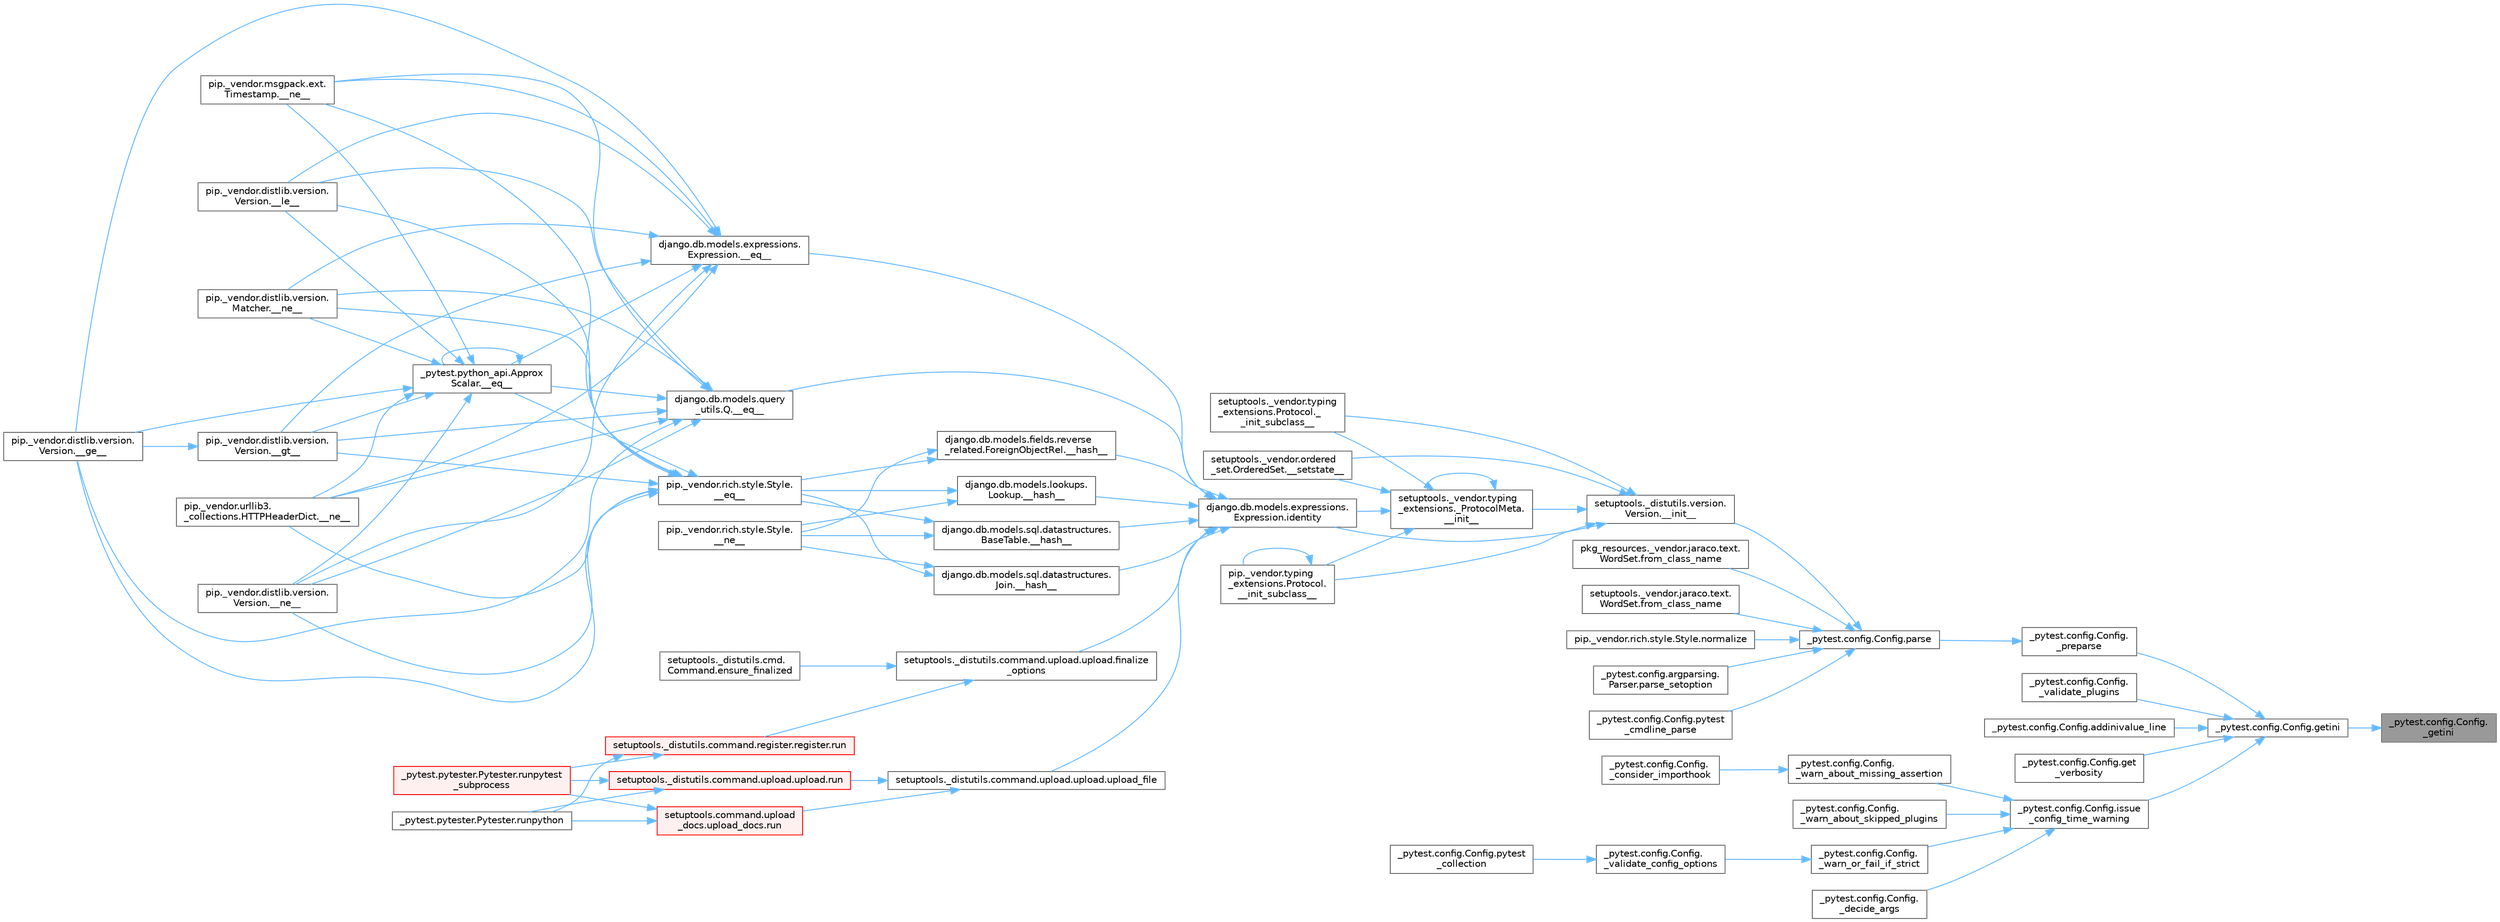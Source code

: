 digraph "_pytest.config.Config._getini"
{
 // LATEX_PDF_SIZE
  bgcolor="transparent";
  edge [fontname=Helvetica,fontsize=10,labelfontname=Helvetica,labelfontsize=10];
  node [fontname=Helvetica,fontsize=10,shape=box,height=0.2,width=0.4];
  rankdir="RL";
  Node1 [id="Node000001",label="_pytest.config.Config.\l_getini",height=0.2,width=0.4,color="gray40", fillcolor="grey60", style="filled", fontcolor="black",tooltip=" "];
  Node1 -> Node2 [id="edge1_Node000001_Node000002",dir="back",color="steelblue1",style="solid",tooltip=" "];
  Node2 [id="Node000002",label="_pytest.config.Config.getini",height=0.2,width=0.4,color="grey40", fillcolor="white", style="filled",URL="$class__pytest_1_1config_1_1_config.html#ab94c5b14992c192fc07d2141eb5f73e4",tooltip=" "];
  Node2 -> Node3 [id="edge2_Node000002_Node000003",dir="back",color="steelblue1",style="solid",tooltip=" "];
  Node3 [id="Node000003",label="_pytest.config.Config.\l_preparse",height=0.2,width=0.4,color="grey40", fillcolor="white", style="filled",URL="$class__pytest_1_1config_1_1_config.html#a42075e5c363cd77d2b0959a2e92335c6",tooltip=" "];
  Node3 -> Node4 [id="edge3_Node000003_Node000004",dir="back",color="steelblue1",style="solid",tooltip=" "];
  Node4 [id="Node000004",label="_pytest.config.Config.parse",height=0.2,width=0.4,color="grey40", fillcolor="white", style="filled",URL="$class__pytest_1_1config_1_1_config.html#a2e230a17444039d59c80383b27d5e373",tooltip=" "];
  Node4 -> Node5 [id="edge4_Node000004_Node000005",dir="back",color="steelblue1",style="solid",tooltip=" "];
  Node5 [id="Node000005",label="setuptools._distutils.version.\lVersion.__init__",height=0.2,width=0.4,color="grey40", fillcolor="white", style="filled",URL="$classsetuptools_1_1__distutils_1_1version_1_1_version.html#a6eb3c2f0d326644884717848b784e398",tooltip=" "];
  Node5 -> Node6 [id="edge5_Node000005_Node000006",dir="back",color="steelblue1",style="solid",tooltip=" "];
  Node6 [id="Node000006",label="setuptools._vendor.typing\l_extensions._ProtocolMeta.\l__init__",height=0.2,width=0.4,color="grey40", fillcolor="white", style="filled",URL="$classsetuptools_1_1__vendor_1_1typing__extensions_1_1___protocol_meta.html#a7bbaff8ac6d19534b46bca363ee0b43a",tooltip=" "];
  Node6 -> Node6 [id="edge6_Node000006_Node000006",dir="back",color="steelblue1",style="solid",tooltip=" "];
  Node6 -> Node7 [id="edge7_Node000006_Node000007",dir="back",color="steelblue1",style="solid",tooltip=" "];
  Node7 [id="Node000007",label="pip._vendor.typing\l_extensions.Protocol.\l__init_subclass__",height=0.2,width=0.4,color="grey40", fillcolor="white", style="filled",URL="$classpip_1_1__vendor_1_1typing__extensions_1_1_protocol.html#a2916efc86cebb8aba6deb7fd30b33988",tooltip=" "];
  Node7 -> Node7 [id="edge8_Node000007_Node000007",dir="back",color="steelblue1",style="solid",tooltip=" "];
  Node6 -> Node8 [id="edge9_Node000006_Node000008",dir="back",color="steelblue1",style="solid",tooltip=" "];
  Node8 [id="Node000008",label="setuptools._vendor.typing\l_extensions.Protocol._\l_init_subclass__",height=0.2,width=0.4,color="grey40", fillcolor="white", style="filled",URL="$classsetuptools_1_1__vendor_1_1typing__extensions_1_1_protocol.html#ac6cbebc092a4724ab3704c5334059874",tooltip=" "];
  Node6 -> Node9 [id="edge10_Node000006_Node000009",dir="back",color="steelblue1",style="solid",tooltip=" "];
  Node9 [id="Node000009",label="setuptools._vendor.ordered\l_set.OrderedSet.__setstate__",height=0.2,width=0.4,color="grey40", fillcolor="white", style="filled",URL="$classsetuptools_1_1__vendor_1_1ordered__set_1_1_ordered_set.html#aa7f7de9d987829525d06db565fe1b4a1",tooltip=" "];
  Node6 -> Node10 [id="edge11_Node000006_Node000010",dir="back",color="steelblue1",style="solid",tooltip=" "];
  Node10 [id="Node000010",label="django.db.models.expressions.\lExpression.identity",height=0.2,width=0.4,color="grey40", fillcolor="white", style="filled",URL="$classdjango_1_1db_1_1models_1_1expressions_1_1_expression.html#a10048810b5eb8641acf3bc150731b925",tooltip=" "];
  Node10 -> Node11 [id="edge12_Node000010_Node000011",dir="back",color="steelblue1",style="solid",tooltip=" "];
  Node11 [id="Node000011",label="django.db.models.expressions.\lExpression.__eq__",height=0.2,width=0.4,color="grey40", fillcolor="white", style="filled",URL="$classdjango_1_1db_1_1models_1_1expressions_1_1_expression.html#adb4c2940b4e88b38771aac46593315e1",tooltip=" "];
  Node11 -> Node12 [id="edge13_Node000011_Node000012",dir="back",color="steelblue1",style="solid",tooltip=" "];
  Node12 [id="Node000012",label="_pytest.python_api.Approx\lScalar.__eq__",height=0.2,width=0.4,color="grey40", fillcolor="white", style="filled",URL="$class__pytest_1_1python__api_1_1_approx_scalar.html#af4601ee4ca7409927f88c83ebfc3d923",tooltip=" "];
  Node12 -> Node12 [id="edge14_Node000012_Node000012",dir="back",color="steelblue1",style="solid",tooltip=" "];
  Node12 -> Node13 [id="edge15_Node000012_Node000013",dir="back",color="steelblue1",style="solid",tooltip=" "];
  Node13 [id="Node000013",label="pip._vendor.distlib.version.\lVersion.__ge__",height=0.2,width=0.4,color="grey40", fillcolor="white", style="filled",URL="$classpip_1_1__vendor_1_1distlib_1_1version_1_1_version.html#aa6b7b889cebc687ddb5ed9040d01b1ec",tooltip=" "];
  Node12 -> Node14 [id="edge16_Node000012_Node000014",dir="back",color="steelblue1",style="solid",tooltip=" "];
  Node14 [id="Node000014",label="pip._vendor.distlib.version.\lVersion.__gt__",height=0.2,width=0.4,color="grey40", fillcolor="white", style="filled",URL="$classpip_1_1__vendor_1_1distlib_1_1version_1_1_version.html#a51cf0c8da1bb6829173ff6861b10cb5f",tooltip=" "];
  Node14 -> Node13 [id="edge17_Node000014_Node000013",dir="back",color="steelblue1",style="solid",tooltip=" "];
  Node12 -> Node15 [id="edge18_Node000012_Node000015",dir="back",color="steelblue1",style="solid",tooltip=" "];
  Node15 [id="Node000015",label="pip._vendor.distlib.version.\lVersion.__le__",height=0.2,width=0.4,color="grey40", fillcolor="white", style="filled",URL="$classpip_1_1__vendor_1_1distlib_1_1version_1_1_version.html#ae5e2c5d9b76377e286fcf92a382cbb8b",tooltip=" "];
  Node12 -> Node16 [id="edge19_Node000012_Node000016",dir="back",color="steelblue1",style="solid",tooltip=" "];
  Node16 [id="Node000016",label="pip._vendor.distlib.version.\lMatcher.__ne__",height=0.2,width=0.4,color="grey40", fillcolor="white", style="filled",URL="$classpip_1_1__vendor_1_1distlib_1_1version_1_1_matcher.html#a24f8f8a4686bff3018fee5d22f4e02f1",tooltip=" "];
  Node12 -> Node17 [id="edge20_Node000012_Node000017",dir="back",color="steelblue1",style="solid",tooltip=" "];
  Node17 [id="Node000017",label="pip._vendor.distlib.version.\lVersion.__ne__",height=0.2,width=0.4,color="grey40", fillcolor="white", style="filled",URL="$classpip_1_1__vendor_1_1distlib_1_1version_1_1_version.html#aea3cdf6db007318ab1a2e8d144e2a4a1",tooltip=" "];
  Node12 -> Node18 [id="edge21_Node000012_Node000018",dir="back",color="steelblue1",style="solid",tooltip=" "];
  Node18 [id="Node000018",label="pip._vendor.msgpack.ext.\lTimestamp.__ne__",height=0.2,width=0.4,color="grey40", fillcolor="white", style="filled",URL="$classpip_1_1__vendor_1_1msgpack_1_1ext_1_1_timestamp.html#ac38b8cada8075f7a1133b06bc99b2317",tooltip=" "];
  Node12 -> Node19 [id="edge22_Node000012_Node000019",dir="back",color="steelblue1",style="solid",tooltip=" "];
  Node19 [id="Node000019",label="pip._vendor.urllib3.\l_collections.HTTPHeaderDict.__ne__",height=0.2,width=0.4,color="grey40", fillcolor="white", style="filled",URL="$classpip_1_1__vendor_1_1urllib3_1_1__collections_1_1_h_t_t_p_header_dict.html#aa7766a9499d33160a1258e140e35a806",tooltip=" "];
  Node11 -> Node13 [id="edge23_Node000011_Node000013",dir="back",color="steelblue1",style="solid",tooltip=" "];
  Node11 -> Node14 [id="edge24_Node000011_Node000014",dir="back",color="steelblue1",style="solid",tooltip=" "];
  Node11 -> Node15 [id="edge25_Node000011_Node000015",dir="back",color="steelblue1",style="solid",tooltip=" "];
  Node11 -> Node16 [id="edge26_Node000011_Node000016",dir="back",color="steelblue1",style="solid",tooltip=" "];
  Node11 -> Node17 [id="edge27_Node000011_Node000017",dir="back",color="steelblue1",style="solid",tooltip=" "];
  Node11 -> Node18 [id="edge28_Node000011_Node000018",dir="back",color="steelblue1",style="solid",tooltip=" "];
  Node11 -> Node19 [id="edge29_Node000011_Node000019",dir="back",color="steelblue1",style="solid",tooltip=" "];
  Node10 -> Node20 [id="edge30_Node000010_Node000020",dir="back",color="steelblue1",style="solid",tooltip=" "];
  Node20 [id="Node000020",label="django.db.models.query\l_utils.Q.__eq__",height=0.2,width=0.4,color="grey40", fillcolor="white", style="filled",URL="$classdjango_1_1db_1_1models_1_1query__utils_1_1_q.html#aa83c3e0a1d5257be65a946fcc4baf58a",tooltip=" "];
  Node20 -> Node12 [id="edge31_Node000020_Node000012",dir="back",color="steelblue1",style="solid",tooltip=" "];
  Node20 -> Node13 [id="edge32_Node000020_Node000013",dir="back",color="steelblue1",style="solid",tooltip=" "];
  Node20 -> Node14 [id="edge33_Node000020_Node000014",dir="back",color="steelblue1",style="solid",tooltip=" "];
  Node20 -> Node15 [id="edge34_Node000020_Node000015",dir="back",color="steelblue1",style="solid",tooltip=" "];
  Node20 -> Node16 [id="edge35_Node000020_Node000016",dir="back",color="steelblue1",style="solid",tooltip=" "];
  Node20 -> Node17 [id="edge36_Node000020_Node000017",dir="back",color="steelblue1",style="solid",tooltip=" "];
  Node20 -> Node18 [id="edge37_Node000020_Node000018",dir="back",color="steelblue1",style="solid",tooltip=" "];
  Node20 -> Node19 [id="edge38_Node000020_Node000019",dir="back",color="steelblue1",style="solid",tooltip=" "];
  Node10 -> Node21 [id="edge39_Node000010_Node000021",dir="back",color="steelblue1",style="solid",tooltip=" "];
  Node21 [id="Node000021",label="django.db.models.fields.reverse\l_related.ForeignObjectRel.__hash__",height=0.2,width=0.4,color="grey40", fillcolor="white", style="filled",URL="$classdjango_1_1db_1_1models_1_1fields_1_1reverse__related_1_1_foreign_object_rel.html#aa0478c97c51638ebbe5b348c9ace7a13",tooltip=" "];
  Node21 -> Node22 [id="edge40_Node000021_Node000022",dir="back",color="steelblue1",style="solid",tooltip=" "];
  Node22 [id="Node000022",label="pip._vendor.rich.style.Style.\l__eq__",height=0.2,width=0.4,color="grey40", fillcolor="white", style="filled",URL="$classpip_1_1__vendor_1_1rich_1_1style_1_1_style.html#aa1040cd22d3171dc8ac3f0ce31653284",tooltip=" "];
  Node22 -> Node12 [id="edge41_Node000022_Node000012",dir="back",color="steelblue1",style="solid",tooltip=" "];
  Node22 -> Node13 [id="edge42_Node000022_Node000013",dir="back",color="steelblue1",style="solid",tooltip=" "];
  Node22 -> Node14 [id="edge43_Node000022_Node000014",dir="back",color="steelblue1",style="solid",tooltip=" "];
  Node22 -> Node15 [id="edge44_Node000022_Node000015",dir="back",color="steelblue1",style="solid",tooltip=" "];
  Node22 -> Node16 [id="edge45_Node000022_Node000016",dir="back",color="steelblue1",style="solid",tooltip=" "];
  Node22 -> Node17 [id="edge46_Node000022_Node000017",dir="back",color="steelblue1",style="solid",tooltip=" "];
  Node22 -> Node18 [id="edge47_Node000022_Node000018",dir="back",color="steelblue1",style="solid",tooltip=" "];
  Node22 -> Node19 [id="edge48_Node000022_Node000019",dir="back",color="steelblue1",style="solid",tooltip=" "];
  Node21 -> Node23 [id="edge49_Node000021_Node000023",dir="back",color="steelblue1",style="solid",tooltip=" "];
  Node23 [id="Node000023",label="pip._vendor.rich.style.Style.\l__ne__",height=0.2,width=0.4,color="grey40", fillcolor="white", style="filled",URL="$classpip_1_1__vendor_1_1rich_1_1style_1_1_style.html#a97595d869459e2d619505c87c0b9fe81",tooltip=" "];
  Node10 -> Node24 [id="edge50_Node000010_Node000024",dir="back",color="steelblue1",style="solid",tooltip=" "];
  Node24 [id="Node000024",label="django.db.models.lookups.\lLookup.__hash__",height=0.2,width=0.4,color="grey40", fillcolor="white", style="filled",URL="$classdjango_1_1db_1_1models_1_1lookups_1_1_lookup.html#a05201ecef16ee5ad8c9a403b7ebbc268",tooltip=" "];
  Node24 -> Node22 [id="edge51_Node000024_Node000022",dir="back",color="steelblue1",style="solid",tooltip=" "];
  Node24 -> Node23 [id="edge52_Node000024_Node000023",dir="back",color="steelblue1",style="solid",tooltip=" "];
  Node10 -> Node25 [id="edge53_Node000010_Node000025",dir="back",color="steelblue1",style="solid",tooltip=" "];
  Node25 [id="Node000025",label="django.db.models.sql.datastructures.\lBaseTable.__hash__",height=0.2,width=0.4,color="grey40", fillcolor="white", style="filled",URL="$classdjango_1_1db_1_1models_1_1sql_1_1datastructures_1_1_base_table.html#aebcfbba4343eb7a1520718b608feaaa6",tooltip=" "];
  Node25 -> Node22 [id="edge54_Node000025_Node000022",dir="back",color="steelblue1",style="solid",tooltip=" "];
  Node25 -> Node23 [id="edge55_Node000025_Node000023",dir="back",color="steelblue1",style="solid",tooltip=" "];
  Node10 -> Node26 [id="edge56_Node000010_Node000026",dir="back",color="steelblue1",style="solid",tooltip=" "];
  Node26 [id="Node000026",label="django.db.models.sql.datastructures.\lJoin.__hash__",height=0.2,width=0.4,color="grey40", fillcolor="white", style="filled",URL="$classdjango_1_1db_1_1models_1_1sql_1_1datastructures_1_1_join.html#adcb5282598b4e04b92f6bd262f0d360c",tooltip=" "];
  Node26 -> Node22 [id="edge57_Node000026_Node000022",dir="back",color="steelblue1",style="solid",tooltip=" "];
  Node26 -> Node23 [id="edge58_Node000026_Node000023",dir="back",color="steelblue1",style="solid",tooltip=" "];
  Node10 -> Node27 [id="edge59_Node000010_Node000027",dir="back",color="steelblue1",style="solid",tooltip=" "];
  Node27 [id="Node000027",label="setuptools._distutils.command.upload.upload.finalize\l_options",height=0.2,width=0.4,color="grey40", fillcolor="white", style="filled",URL="$classsetuptools_1_1__distutils_1_1command_1_1upload_1_1upload.html#a9c94c240a676c164b8b18a141bc48c4c",tooltip=" "];
  Node27 -> Node28 [id="edge60_Node000027_Node000028",dir="back",color="steelblue1",style="solid",tooltip=" "];
  Node28 [id="Node000028",label="setuptools._distutils.cmd.\lCommand.ensure_finalized",height=0.2,width=0.4,color="grey40", fillcolor="white", style="filled",URL="$classsetuptools_1_1__distutils_1_1cmd_1_1_command.html#a3d586ca13afbfed87a11872fd15515ab",tooltip=" "];
  Node27 -> Node29 [id="edge61_Node000027_Node000029",dir="back",color="steelblue1",style="solid",tooltip=" "];
  Node29 [id="Node000029",label="setuptools._distutils.command.register.register.run",height=0.2,width=0.4,color="red", fillcolor="#FFF0F0", style="filled",URL="$classsetuptools_1_1__distutils_1_1command_1_1register_1_1register.html#a2c04b126757f477c907033d7f3d0e169",tooltip=" "];
  Node29 -> Node30 [id="edge62_Node000029_Node000030",dir="back",color="steelblue1",style="solid",tooltip=" "];
  Node30 [id="Node000030",label="_pytest.pytester.Pytester.runpytest\l_subprocess",height=0.2,width=0.4,color="red", fillcolor="#FFF0F0", style="filled",URL="$class__pytest_1_1pytester_1_1_pytester.html#a59323c6d6a1469a1206f1c0b8fce99c9",tooltip=" "];
  Node29 -> Node32 [id="edge63_Node000029_Node000032",dir="back",color="steelblue1",style="solid",tooltip=" "];
  Node32 [id="Node000032",label="_pytest.pytester.Pytester.runpython",height=0.2,width=0.4,color="grey40", fillcolor="white", style="filled",URL="$class__pytest_1_1pytester_1_1_pytester.html#a4e0c539507f15fd333cf618faf9687ef",tooltip=" "];
  Node10 -> Node34 [id="edge64_Node000010_Node000034",dir="back",color="steelblue1",style="solid",tooltip=" "];
  Node34 [id="Node000034",label="setuptools._distutils.command.upload.upload.upload_file",height=0.2,width=0.4,color="grey40", fillcolor="white", style="filled",URL="$classsetuptools_1_1__distutils_1_1command_1_1upload_1_1upload.html#aa7d9089079f68edc3d38061fcc04211f",tooltip=" "];
  Node34 -> Node35 [id="edge65_Node000034_Node000035",dir="back",color="steelblue1",style="solid",tooltip=" "];
  Node35 [id="Node000035",label="setuptools._distutils.command.upload.upload.run",height=0.2,width=0.4,color="red", fillcolor="#FFF0F0", style="filled",URL="$classsetuptools_1_1__distutils_1_1command_1_1upload_1_1upload.html#ace38d87cba47d2d4fea6a9cfd3328afe",tooltip=" "];
  Node35 -> Node30 [id="edge66_Node000035_Node000030",dir="back",color="steelblue1",style="solid",tooltip=" "];
  Node35 -> Node32 [id="edge67_Node000035_Node000032",dir="back",color="steelblue1",style="solid",tooltip=" "];
  Node34 -> Node36 [id="edge68_Node000034_Node000036",dir="back",color="steelblue1",style="solid",tooltip=" "];
  Node36 [id="Node000036",label="setuptools.command.upload\l_docs.upload_docs.run",height=0.2,width=0.4,color="red", fillcolor="#FFF0F0", style="filled",URL="$classsetuptools_1_1command_1_1upload__docs_1_1upload__docs.html#aa4dc06178a865c40dcd7fe0cd77a2bfe",tooltip=" "];
  Node36 -> Node30 [id="edge69_Node000036_Node000030",dir="back",color="steelblue1",style="solid",tooltip=" "];
  Node36 -> Node32 [id="edge70_Node000036_Node000032",dir="back",color="steelblue1",style="solid",tooltip=" "];
  Node5 -> Node7 [id="edge71_Node000005_Node000007",dir="back",color="steelblue1",style="solid",tooltip=" "];
  Node5 -> Node8 [id="edge72_Node000005_Node000008",dir="back",color="steelblue1",style="solid",tooltip=" "];
  Node5 -> Node9 [id="edge73_Node000005_Node000009",dir="back",color="steelblue1",style="solid",tooltip=" "];
  Node5 -> Node10 [id="edge74_Node000005_Node000010",dir="back",color="steelblue1",style="solid",tooltip=" "];
  Node4 -> Node37 [id="edge75_Node000004_Node000037",dir="back",color="steelblue1",style="solid",tooltip=" "];
  Node37 [id="Node000037",label="pkg_resources._vendor.jaraco.text.\lWordSet.from_class_name",height=0.2,width=0.4,color="grey40", fillcolor="white", style="filled",URL="$classpkg__resources_1_1__vendor_1_1jaraco_1_1text_1_1_word_set.html#a34e366f395f8e0b61e6b66a93bc8e848",tooltip=" "];
  Node4 -> Node38 [id="edge76_Node000004_Node000038",dir="back",color="steelblue1",style="solid",tooltip=" "];
  Node38 [id="Node000038",label="setuptools._vendor.jaraco.text.\lWordSet.from_class_name",height=0.2,width=0.4,color="grey40", fillcolor="white", style="filled",URL="$classsetuptools_1_1__vendor_1_1jaraco_1_1text_1_1_word_set.html#acc6d49fea7948867996de1a704579124",tooltip=" "];
  Node4 -> Node39 [id="edge77_Node000004_Node000039",dir="back",color="steelblue1",style="solid",tooltip=" "];
  Node39 [id="Node000039",label="pip._vendor.rich.style.Style.normalize",height=0.2,width=0.4,color="grey40", fillcolor="white", style="filled",URL="$classpip_1_1__vendor_1_1rich_1_1style_1_1_style.html#a702aa841b25a26307558cb52dcb12f0d",tooltip=" "];
  Node4 -> Node40 [id="edge78_Node000004_Node000040",dir="back",color="steelblue1",style="solid",tooltip=" "];
  Node40 [id="Node000040",label="_pytest.config.argparsing.\lParser.parse_setoption",height=0.2,width=0.4,color="grey40", fillcolor="white", style="filled",URL="$class__pytest_1_1config_1_1argparsing_1_1_parser.html#a406b16cc4dad29c64f46812c624e203c",tooltip=" "];
  Node4 -> Node41 [id="edge79_Node000004_Node000041",dir="back",color="steelblue1",style="solid",tooltip=" "];
  Node41 [id="Node000041",label="_pytest.config.Config.pytest\l_cmdline_parse",height=0.2,width=0.4,color="grey40", fillcolor="white", style="filled",URL="$class__pytest_1_1config_1_1_config.html#a87d1af36d8238d7df5315b782f91fc1d",tooltip=" "];
  Node2 -> Node42 [id="edge80_Node000002_Node000042",dir="back",color="steelblue1",style="solid",tooltip=" "];
  Node42 [id="Node000042",label="_pytest.config.Config.\l_validate_plugins",height=0.2,width=0.4,color="grey40", fillcolor="white", style="filled",URL="$class__pytest_1_1config_1_1_config.html#acfe0a7a57166f489b06d3b6f13c10335",tooltip=" "];
  Node2 -> Node43 [id="edge81_Node000002_Node000043",dir="back",color="steelblue1",style="solid",tooltip=" "];
  Node43 [id="Node000043",label="_pytest.config.Config.addinivalue_line",height=0.2,width=0.4,color="grey40", fillcolor="white", style="filled",URL="$class__pytest_1_1config_1_1_config.html#aaa1a2946334d7afea00e4372a83434c4",tooltip=" "];
  Node2 -> Node44 [id="edge82_Node000002_Node000044",dir="back",color="steelblue1",style="solid",tooltip=" "];
  Node44 [id="Node000044",label="_pytest.config.Config.get\l_verbosity",height=0.2,width=0.4,color="grey40", fillcolor="white", style="filled",URL="$class__pytest_1_1config_1_1_config.html#ab1f2b72c10b51985e78414ba2e90cbf8",tooltip=" "];
  Node2 -> Node45 [id="edge83_Node000002_Node000045",dir="back",color="steelblue1",style="solid",tooltip=" "];
  Node45 [id="Node000045",label="_pytest.config.Config.issue\l_config_time_warning",height=0.2,width=0.4,color="grey40", fillcolor="white", style="filled",URL="$class__pytest_1_1config_1_1_config.html#aec4a4916c26d6fe30f4fcb8524c1e2f6",tooltip=" "];
  Node45 -> Node46 [id="edge84_Node000045_Node000046",dir="back",color="steelblue1",style="solid",tooltip=" "];
  Node46 [id="Node000046",label="_pytest.config.Config.\l_decide_args",height=0.2,width=0.4,color="grey40", fillcolor="white", style="filled",URL="$class__pytest_1_1config_1_1_config.html#a842517e06320b1190a73ea0ea79e0702",tooltip=" "];
  Node45 -> Node47 [id="edge85_Node000045_Node000047",dir="back",color="steelblue1",style="solid",tooltip=" "];
  Node47 [id="Node000047",label="_pytest.config.Config.\l_warn_about_missing_assertion",height=0.2,width=0.4,color="grey40", fillcolor="white", style="filled",URL="$class__pytest_1_1config_1_1_config.html#a1453d7a10ae5bf5c8c6c3ed61c19f0ed",tooltip=" "];
  Node47 -> Node48 [id="edge86_Node000047_Node000048",dir="back",color="steelblue1",style="solid",tooltip=" "];
  Node48 [id="Node000048",label="_pytest.config.Config.\l_consider_importhook",height=0.2,width=0.4,color="grey40", fillcolor="white", style="filled",URL="$class__pytest_1_1config_1_1_config.html#adaa27dbabf99101b81fb2b7ffea81de6",tooltip=" "];
  Node45 -> Node49 [id="edge87_Node000045_Node000049",dir="back",color="steelblue1",style="solid",tooltip=" "];
  Node49 [id="Node000049",label="_pytest.config.Config.\l_warn_about_skipped_plugins",height=0.2,width=0.4,color="grey40", fillcolor="white", style="filled",URL="$class__pytest_1_1config_1_1_config.html#a1d59d4566709ede6e0c0b02bcdb84faf",tooltip=" "];
  Node45 -> Node50 [id="edge88_Node000045_Node000050",dir="back",color="steelblue1",style="solid",tooltip=" "];
  Node50 [id="Node000050",label="_pytest.config.Config.\l_warn_or_fail_if_strict",height=0.2,width=0.4,color="grey40", fillcolor="white", style="filled",URL="$class__pytest_1_1config_1_1_config.html#ac3bb2e0a6efd6e77a1caa9d8b110c22e",tooltip=" "];
  Node50 -> Node51 [id="edge89_Node000050_Node000051",dir="back",color="steelblue1",style="solid",tooltip=" "];
  Node51 [id="Node000051",label="_pytest.config.Config.\l_validate_config_options",height=0.2,width=0.4,color="grey40", fillcolor="white", style="filled",URL="$class__pytest_1_1config_1_1_config.html#a6daf94f7e9b1afaf86df94cb6b68d941",tooltip=" "];
  Node51 -> Node52 [id="edge90_Node000051_Node000052",dir="back",color="steelblue1",style="solid",tooltip=" "];
  Node52 [id="Node000052",label="_pytest.config.Config.pytest\l_collection",height=0.2,width=0.4,color="grey40", fillcolor="white", style="filled",URL="$class__pytest_1_1config_1_1_config.html#a12863b00ee632fef900b156bd5733441",tooltip=" "];
}
